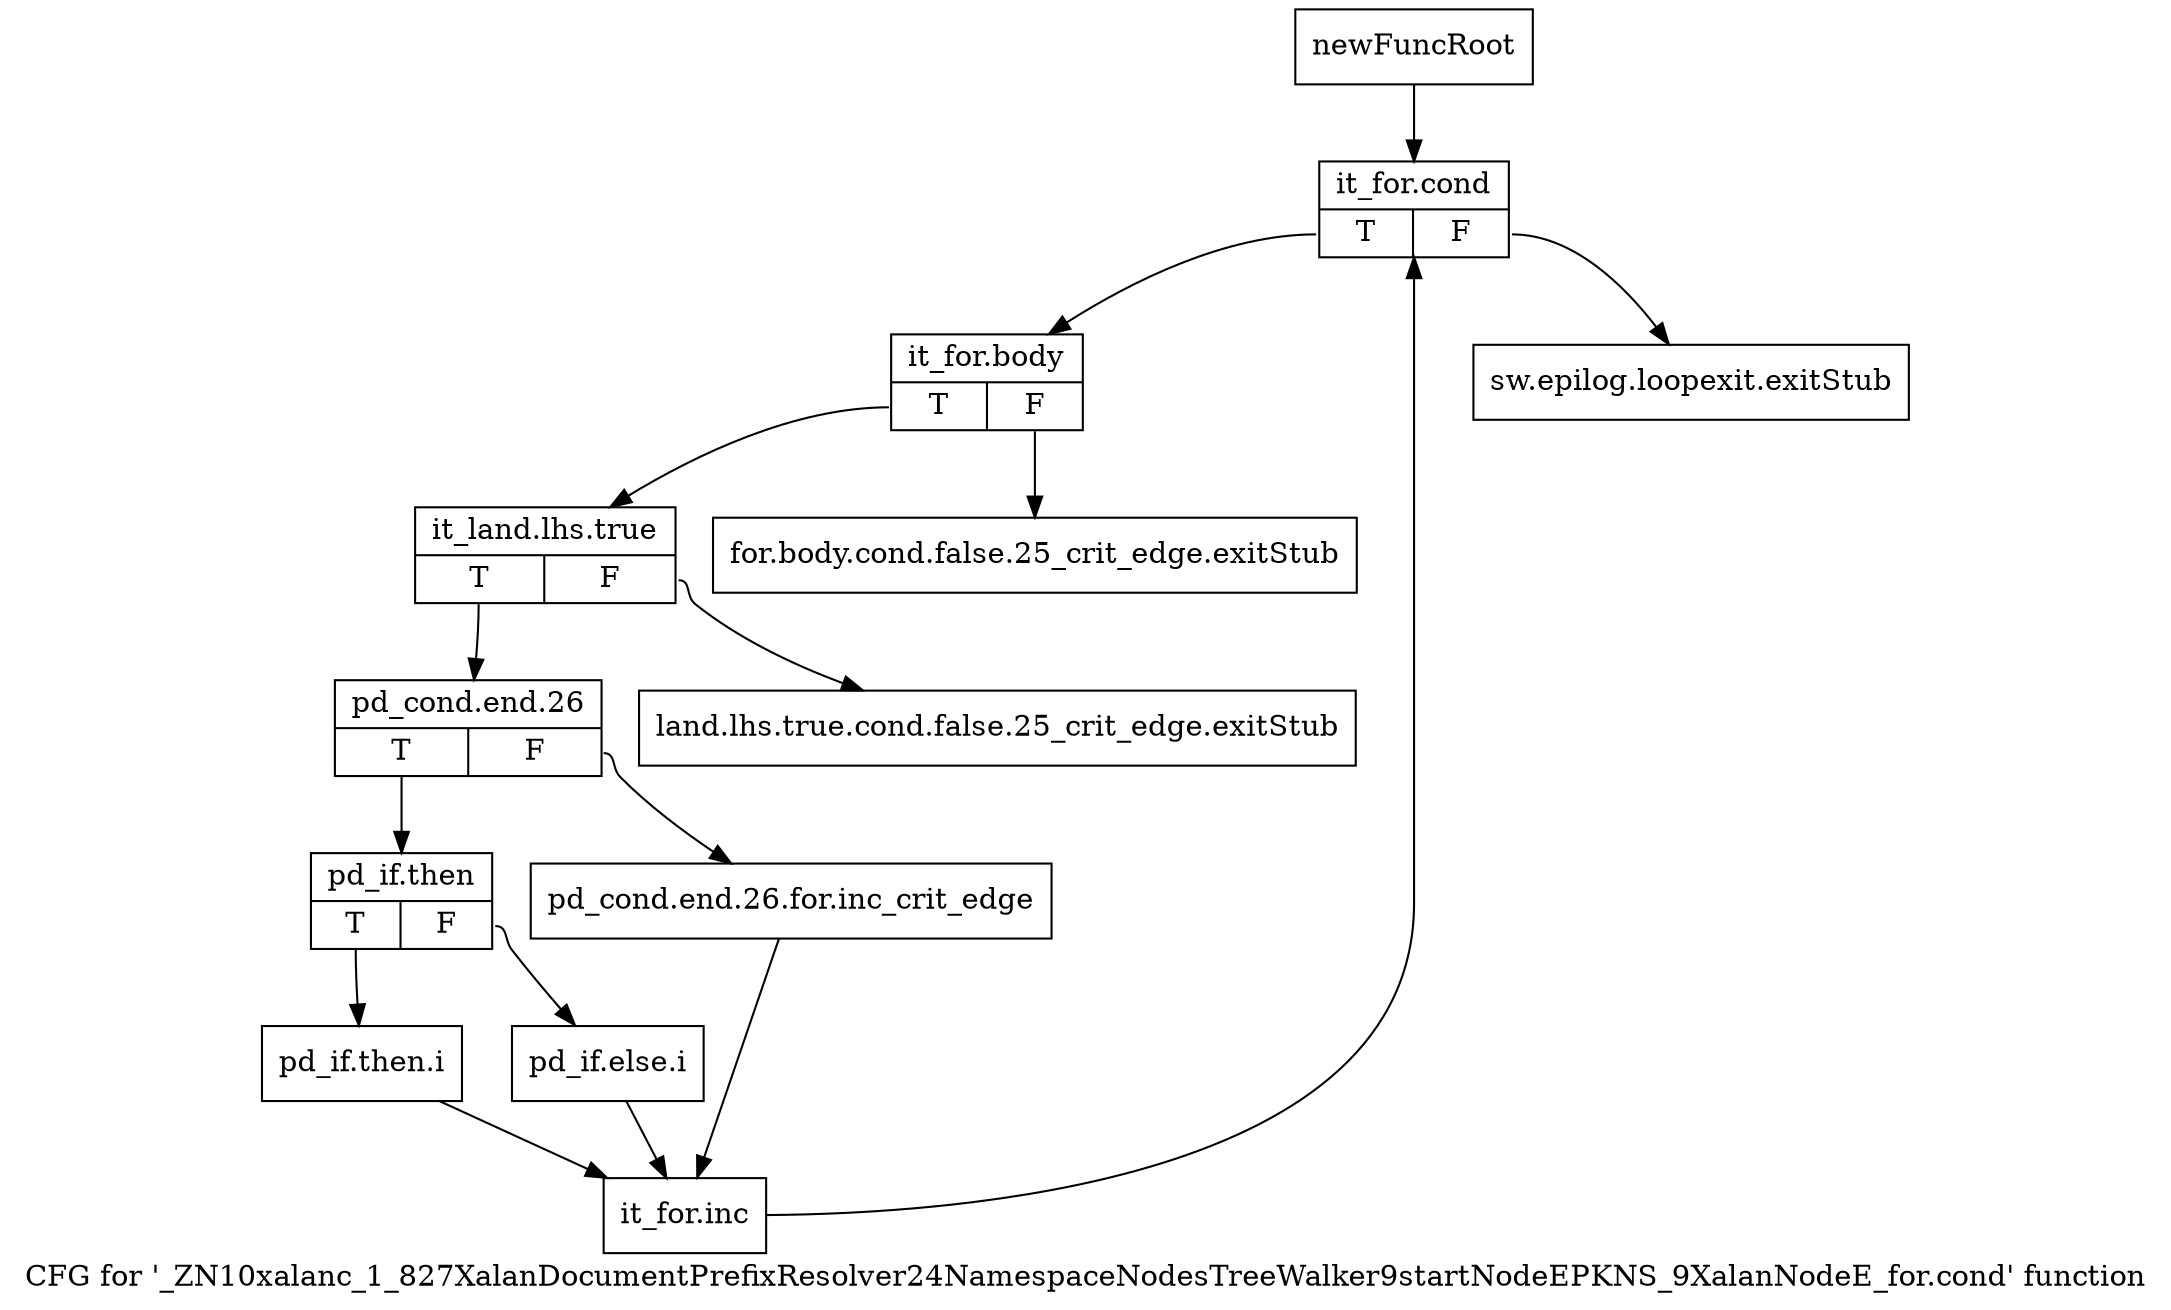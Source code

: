 digraph "CFG for '_ZN10xalanc_1_827XalanDocumentPrefixResolver24NamespaceNodesTreeWalker9startNodeEPKNS_9XalanNodeE_for.cond' function" {
	label="CFG for '_ZN10xalanc_1_827XalanDocumentPrefixResolver24NamespaceNodesTreeWalker9startNodeEPKNS_9XalanNodeE_for.cond' function";

	Node0x9ce41a0 [shape=record,label="{newFuncRoot}"];
	Node0x9ce41a0 -> Node0x9ce4b30;
	Node0x9ce41f0 [shape=record,label="{sw.epilog.loopexit.exitStub}"];
	Node0x9ce4a90 [shape=record,label="{for.body.cond.false.25_crit_edge.exitStub}"];
	Node0x9ce4ae0 [shape=record,label="{land.lhs.true.cond.false.25_crit_edge.exitStub}"];
	Node0x9ce4b30 [shape=record,label="{it_for.cond|{<s0>T|<s1>F}}"];
	Node0x9ce4b30:s0 -> Node0x9ce4b80;
	Node0x9ce4b30:s1 -> Node0x9ce41f0;
	Node0x9ce4b80 [shape=record,label="{it_for.body|{<s0>T|<s1>F}}"];
	Node0x9ce4b80:s0 -> Node0x9ce4bd0;
	Node0x9ce4b80:s1 -> Node0x9ce4a90;
	Node0x9ce4bd0 [shape=record,label="{it_land.lhs.true|{<s0>T|<s1>F}}"];
	Node0x9ce4bd0:s0 -> Node0x9ce4c20;
	Node0x9ce4bd0:s1 -> Node0x9ce4ae0;
	Node0x9ce4c20 [shape=record,label="{pd_cond.end.26|{<s0>T|<s1>F}}"];
	Node0x9ce4c20:s0 -> Node0x9ce4cc0;
	Node0x9ce4c20:s1 -> Node0x9ce4c70;
	Node0x9ce4c70 [shape=record,label="{pd_cond.end.26.for.inc_crit_edge}"];
	Node0x9ce4c70 -> Node0x9ce4db0;
	Node0x9ce4cc0 [shape=record,label="{pd_if.then|{<s0>T|<s1>F}}"];
	Node0x9ce4cc0:s0 -> Node0x9ce4d60;
	Node0x9ce4cc0:s1 -> Node0x9ce4d10;
	Node0x9ce4d10 [shape=record,label="{pd_if.else.i}"];
	Node0x9ce4d10 -> Node0x9ce4db0;
	Node0x9ce4d60 [shape=record,label="{pd_if.then.i}"];
	Node0x9ce4d60 -> Node0x9ce4db0;
	Node0x9ce4db0 [shape=record,label="{it_for.inc}"];
	Node0x9ce4db0 -> Node0x9ce4b30;
}
